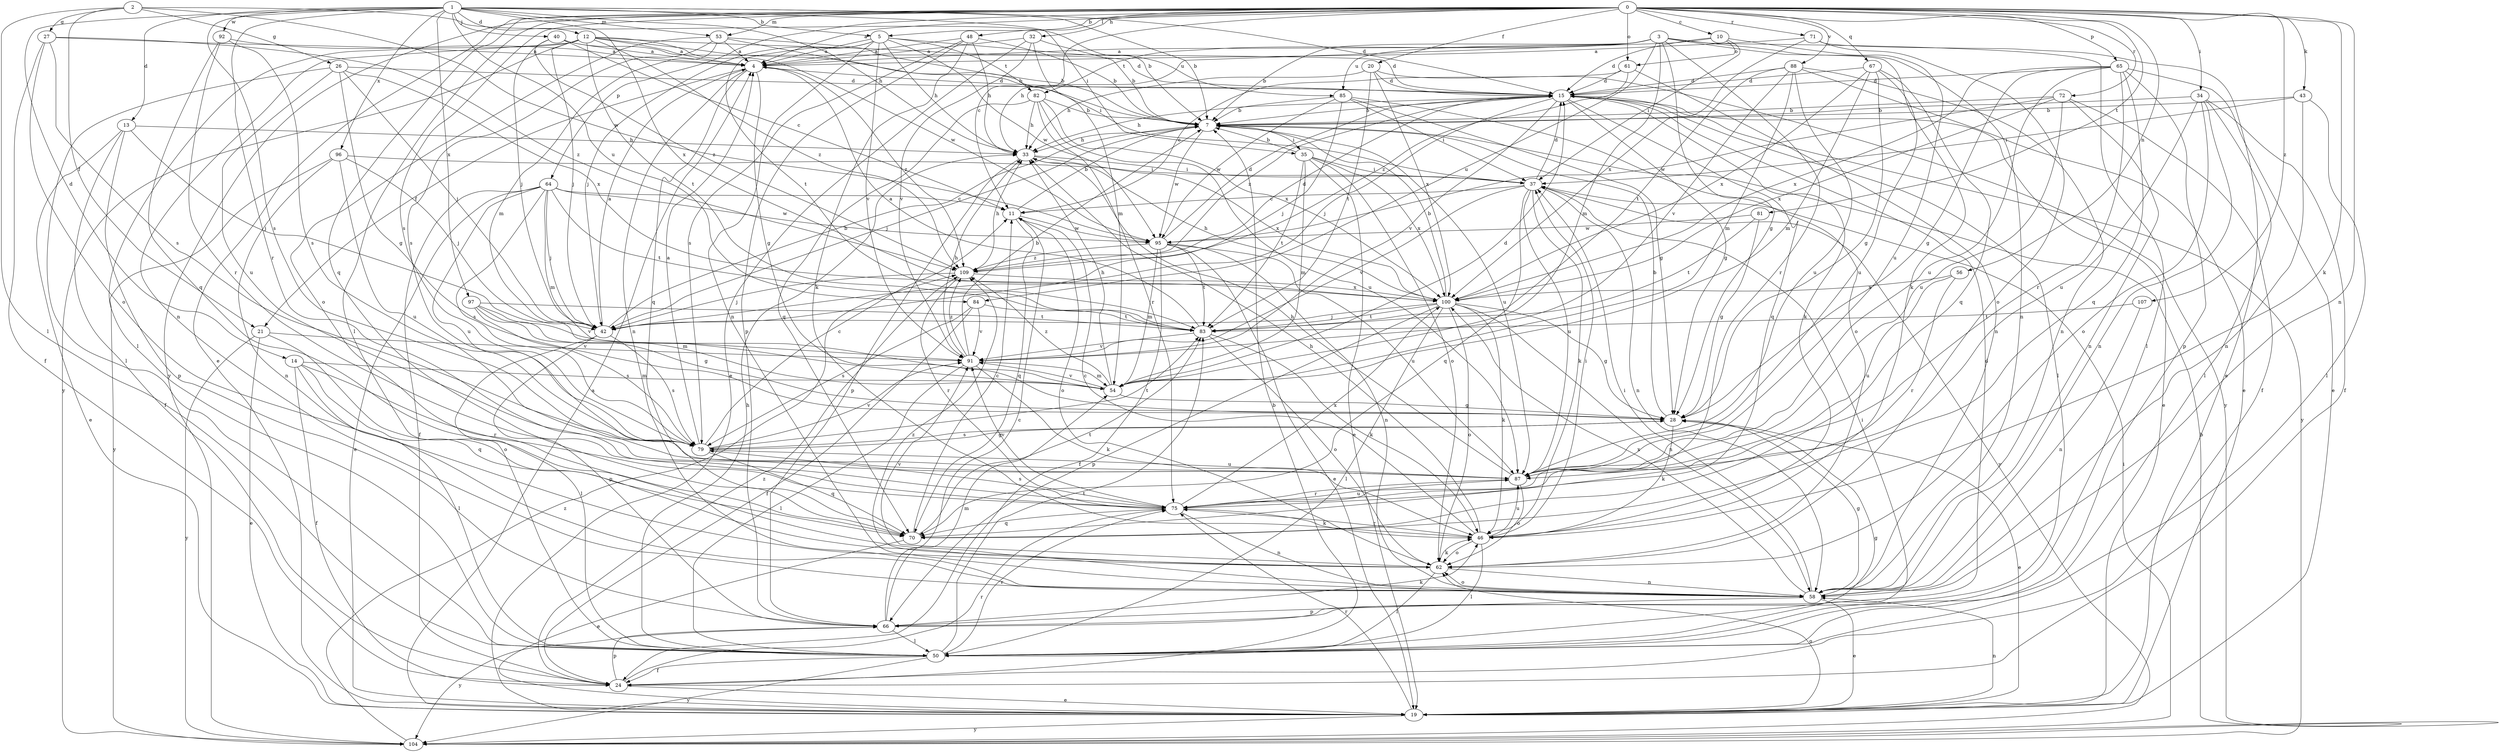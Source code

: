 strict digraph  {
0;
1;
2;
3;
4;
5;
7;
10;
11;
12;
13;
14;
15;
19;
20;
21;
24;
26;
27;
28;
32;
33;
34;
35;
37;
40;
42;
43;
46;
48;
50;
53;
54;
56;
58;
61;
62;
64;
65;
66;
67;
70;
71;
72;
75;
79;
81;
82;
83;
84;
85;
87;
88;
91;
92;
95;
96;
97;
100;
104;
107;
109;
0 -> 4  [label=a];
0 -> 5  [label=b];
0 -> 10  [label=c];
0 -> 11  [label=c];
0 -> 19  [label=e];
0 -> 20  [label=f];
0 -> 32  [label=h];
0 -> 34  [label=i];
0 -> 43  [label=k];
0 -> 46  [label=k];
0 -> 48  [label=l];
0 -> 50  [label=l];
0 -> 53  [label=m];
0 -> 56  [label=n];
0 -> 58  [label=n];
0 -> 61  [label=o];
0 -> 64  [label=p];
0 -> 65  [label=p];
0 -> 67  [label=q];
0 -> 70  [label=q];
0 -> 71  [label=r];
0 -> 72  [label=r];
0 -> 79  [label=s];
0 -> 81  [label=t];
0 -> 88  [label=v];
0 -> 104  [label=y];
0 -> 107  [label=z];
1 -> 5  [label=b];
1 -> 7  [label=b];
1 -> 12  [label=d];
1 -> 13  [label=d];
1 -> 14  [label=d];
1 -> 15  [label=d];
1 -> 33  [label=h];
1 -> 35  [label=i];
1 -> 40  [label=j];
1 -> 53  [label=m];
1 -> 75  [label=r];
1 -> 79  [label=s];
1 -> 84  [label=u];
1 -> 92  [label=w];
1 -> 96  [label=x];
1 -> 97  [label=x];
1 -> 100  [label=x];
2 -> 7  [label=b];
2 -> 21  [label=f];
2 -> 26  [label=g];
2 -> 27  [label=g];
2 -> 50  [label=l];
2 -> 95  [label=w];
3 -> 4  [label=a];
3 -> 7  [label=b];
3 -> 28  [label=g];
3 -> 46  [label=k];
3 -> 50  [label=l];
3 -> 54  [label=m];
3 -> 58  [label=n];
3 -> 75  [label=r];
3 -> 82  [label=t];
3 -> 84  [label=u];
3 -> 85  [label=u];
4 -> 15  [label=d];
4 -> 21  [label=f];
4 -> 28  [label=g];
4 -> 58  [label=n];
4 -> 70  [label=q];
4 -> 109  [label=z];
5 -> 4  [label=a];
5 -> 33  [label=h];
5 -> 42  [label=j];
5 -> 58  [label=n];
5 -> 82  [label=t];
5 -> 83  [label=t];
5 -> 85  [label=u];
5 -> 91  [label=v];
5 -> 95  [label=w];
7 -> 33  [label=h];
7 -> 35  [label=i];
7 -> 42  [label=j];
7 -> 87  [label=u];
7 -> 95  [label=w];
10 -> 15  [label=d];
10 -> 33  [label=h];
10 -> 37  [label=i];
10 -> 61  [label=o];
10 -> 87  [label=u];
11 -> 7  [label=b];
11 -> 62  [label=o];
11 -> 70  [label=q];
11 -> 95  [label=w];
12 -> 4  [label=a];
12 -> 7  [label=b];
12 -> 15  [label=d];
12 -> 42  [label=j];
12 -> 50  [label=l];
12 -> 58  [label=n];
12 -> 83  [label=t];
12 -> 95  [label=w];
12 -> 104  [label=y];
12 -> 109  [label=z];
13 -> 19  [label=e];
13 -> 24  [label=f];
13 -> 33  [label=h];
13 -> 42  [label=j];
13 -> 66  [label=p];
14 -> 24  [label=f];
14 -> 50  [label=l];
14 -> 54  [label=m];
14 -> 70  [label=q];
14 -> 75  [label=r];
15 -> 7  [label=b];
15 -> 19  [label=e];
15 -> 28  [label=g];
15 -> 33  [label=h];
15 -> 42  [label=j];
15 -> 46  [label=k];
15 -> 50  [label=l];
15 -> 70  [label=q];
15 -> 91  [label=v];
15 -> 104  [label=y];
15 -> 109  [label=z];
19 -> 4  [label=a];
19 -> 58  [label=n];
19 -> 62  [label=o];
19 -> 75  [label=r];
19 -> 104  [label=y];
20 -> 15  [label=d];
20 -> 33  [label=h];
20 -> 83  [label=t];
20 -> 100  [label=x];
20 -> 104  [label=y];
21 -> 19  [label=e];
21 -> 62  [label=o];
21 -> 91  [label=v];
21 -> 104  [label=y];
24 -> 7  [label=b];
24 -> 19  [label=e];
24 -> 66  [label=p];
24 -> 75  [label=r];
24 -> 109  [label=z];
26 -> 15  [label=d];
26 -> 28  [label=g];
26 -> 42  [label=j];
26 -> 50  [label=l];
26 -> 87  [label=u];
26 -> 100  [label=x];
27 -> 4  [label=a];
27 -> 24  [label=f];
27 -> 62  [label=o];
27 -> 79  [label=s];
27 -> 109  [label=z];
28 -> 7  [label=b];
28 -> 19  [label=e];
28 -> 46  [label=k];
28 -> 79  [label=s];
32 -> 4  [label=a];
32 -> 7  [label=b];
32 -> 19  [label=e];
32 -> 54  [label=m];
32 -> 91  [label=v];
33 -> 37  [label=i];
33 -> 66  [label=p];
33 -> 100  [label=x];
34 -> 7  [label=b];
34 -> 24  [label=f];
34 -> 50  [label=l];
34 -> 58  [label=n];
34 -> 62  [label=o];
34 -> 87  [label=u];
35 -> 7  [label=b];
35 -> 19  [label=e];
35 -> 37  [label=i];
35 -> 54  [label=m];
35 -> 62  [label=o];
35 -> 83  [label=t];
35 -> 100  [label=x];
37 -> 11  [label=c];
37 -> 15  [label=d];
37 -> 46  [label=k];
37 -> 58  [label=n];
37 -> 70  [label=q];
37 -> 87  [label=u];
37 -> 91  [label=v];
37 -> 104  [label=y];
40 -> 4  [label=a];
40 -> 11  [label=c];
40 -> 15  [label=d];
40 -> 42  [label=j];
40 -> 109  [label=z];
42 -> 4  [label=a];
42 -> 7  [label=b];
42 -> 50  [label=l];
42 -> 66  [label=p];
42 -> 79  [label=s];
43 -> 7  [label=b];
43 -> 37  [label=i];
43 -> 50  [label=l];
43 -> 58  [label=n];
46 -> 11  [label=c];
46 -> 33  [label=h];
46 -> 37  [label=i];
46 -> 50  [label=l];
46 -> 62  [label=o];
46 -> 75  [label=r];
46 -> 87  [label=u];
48 -> 4  [label=a];
48 -> 7  [label=b];
48 -> 33  [label=h];
48 -> 46  [label=k];
48 -> 66  [label=p];
48 -> 79  [label=s];
50 -> 24  [label=f];
50 -> 28  [label=g];
50 -> 33  [label=h];
50 -> 37  [label=i];
50 -> 75  [label=r];
50 -> 83  [label=t];
50 -> 104  [label=y];
53 -> 4  [label=a];
53 -> 7  [label=b];
53 -> 37  [label=i];
53 -> 54  [label=m];
53 -> 62  [label=o];
53 -> 79  [label=s];
54 -> 15  [label=d];
54 -> 28  [label=g];
54 -> 33  [label=h];
54 -> 91  [label=v];
54 -> 109  [label=z];
56 -> 75  [label=r];
56 -> 87  [label=u];
56 -> 100  [label=x];
58 -> 19  [label=e];
58 -> 28  [label=g];
58 -> 37  [label=i];
58 -> 62  [label=o];
58 -> 66  [label=p];
58 -> 100  [label=x];
58 -> 109  [label=z];
61 -> 11  [label=c];
61 -> 15  [label=d];
61 -> 58  [label=n];
61 -> 109  [label=z];
62 -> 46  [label=k];
62 -> 50  [label=l];
62 -> 58  [label=n];
62 -> 91  [label=v];
64 -> 11  [label=c];
64 -> 19  [label=e];
64 -> 24  [label=f];
64 -> 42  [label=j];
64 -> 54  [label=m];
64 -> 79  [label=s];
64 -> 83  [label=t];
64 -> 87  [label=u];
64 -> 95  [label=w];
65 -> 15  [label=d];
65 -> 19  [label=e];
65 -> 28  [label=g];
65 -> 66  [label=p];
65 -> 70  [label=q];
65 -> 75  [label=r];
65 -> 87  [label=u];
65 -> 100  [label=x];
66 -> 11  [label=c];
66 -> 15  [label=d];
66 -> 46  [label=k];
66 -> 50  [label=l];
66 -> 54  [label=m];
66 -> 104  [label=y];
67 -> 15  [label=d];
67 -> 28  [label=g];
67 -> 54  [label=m];
67 -> 70  [label=q];
67 -> 87  [label=u];
67 -> 100  [label=x];
70 -> 11  [label=c];
70 -> 19  [label=e];
70 -> 83  [label=t];
71 -> 4  [label=a];
71 -> 19  [label=e];
71 -> 62  [label=o];
71 -> 100  [label=x];
72 -> 7  [label=b];
72 -> 24  [label=f];
72 -> 58  [label=n];
72 -> 87  [label=u];
72 -> 95  [label=w];
72 -> 100  [label=x];
75 -> 46  [label=k];
75 -> 58  [label=n];
75 -> 70  [label=q];
75 -> 79  [label=s];
75 -> 87  [label=u];
75 -> 91  [label=v];
75 -> 100  [label=x];
79 -> 4  [label=a];
79 -> 11  [label=c];
79 -> 28  [label=g];
79 -> 70  [label=q];
79 -> 83  [label=t];
79 -> 87  [label=u];
79 -> 91  [label=v];
81 -> 28  [label=g];
81 -> 83  [label=t];
81 -> 95  [label=w];
82 -> 7  [label=b];
82 -> 33  [label=h];
82 -> 70  [label=q];
82 -> 75  [label=r];
82 -> 87  [label=u];
82 -> 100  [label=x];
83 -> 4  [label=a];
83 -> 46  [label=k];
83 -> 62  [label=o];
83 -> 91  [label=v];
84 -> 24  [label=f];
84 -> 79  [label=s];
84 -> 83  [label=t];
84 -> 91  [label=v];
85 -> 7  [label=b];
85 -> 28  [label=g];
85 -> 37  [label=i];
85 -> 42  [label=j];
85 -> 62  [label=o];
85 -> 95  [label=w];
87 -> 33  [label=h];
87 -> 62  [label=o];
87 -> 75  [label=r];
88 -> 15  [label=d];
88 -> 19  [label=e];
88 -> 54  [label=m];
88 -> 58  [label=n];
88 -> 83  [label=t];
88 -> 87  [label=u];
88 -> 91  [label=v];
91 -> 7  [label=b];
91 -> 33  [label=h];
91 -> 46  [label=k];
91 -> 50  [label=l];
91 -> 54  [label=m];
91 -> 109  [label=z];
92 -> 4  [label=a];
92 -> 70  [label=q];
92 -> 75  [label=r];
92 -> 79  [label=s];
95 -> 15  [label=d];
95 -> 19  [label=e];
95 -> 24  [label=f];
95 -> 54  [label=m];
95 -> 58  [label=n];
95 -> 83  [label=t];
95 -> 87  [label=u];
95 -> 109  [label=z];
96 -> 37  [label=i];
96 -> 42  [label=j];
96 -> 58  [label=n];
96 -> 87  [label=u];
96 -> 104  [label=y];
97 -> 28  [label=g];
97 -> 54  [label=m];
97 -> 79  [label=s];
97 -> 83  [label=t];
97 -> 91  [label=v];
100 -> 7  [label=b];
100 -> 28  [label=g];
100 -> 33  [label=h];
100 -> 42  [label=j];
100 -> 46  [label=k];
100 -> 50  [label=l];
100 -> 58  [label=n];
100 -> 62  [label=o];
100 -> 66  [label=p];
100 -> 83  [label=t];
104 -> 7  [label=b];
104 -> 37  [label=i];
104 -> 109  [label=z];
107 -> 58  [label=n];
107 -> 83  [label=t];
109 -> 15  [label=d];
109 -> 33  [label=h];
109 -> 42  [label=j];
109 -> 75  [label=r];
109 -> 100  [label=x];
}

